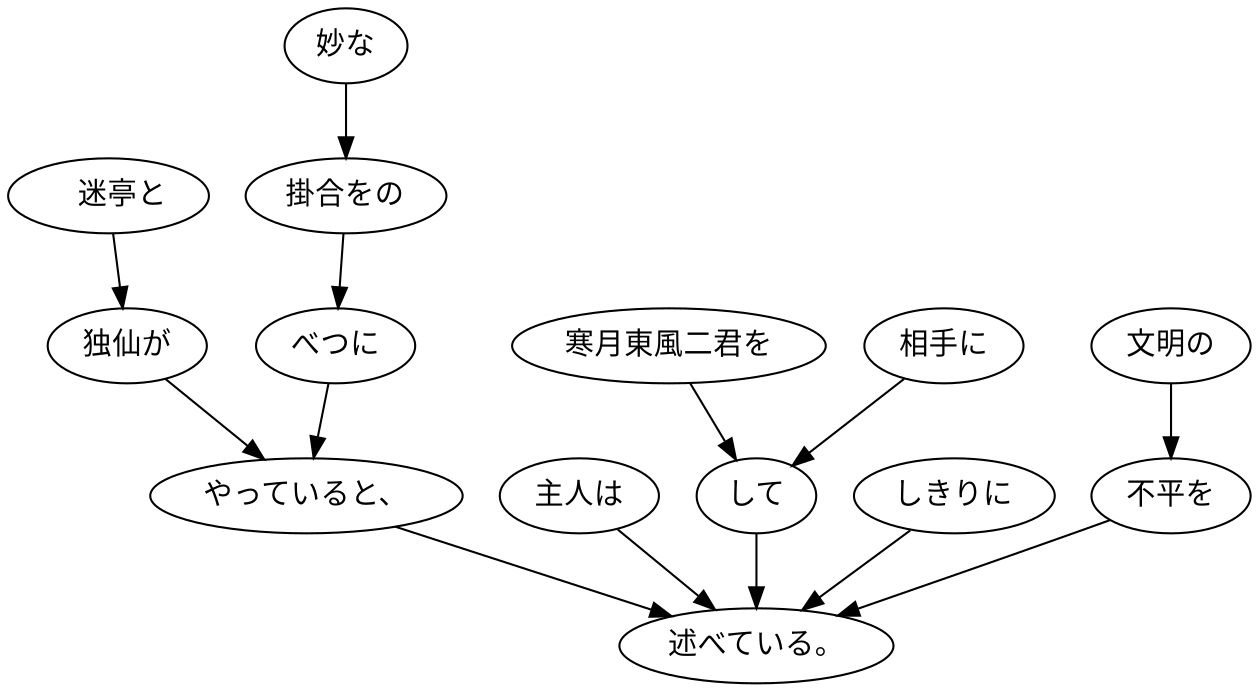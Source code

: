 digraph graph8577 {
	node0 [label="　迷亭と"];
	node1 [label="独仙が"];
	node2 [label="妙な"];
	node3 [label="掛合をの"];
	node4 [label="べつに"];
	node5 [label="やっていると、"];
	node6 [label="主人は"];
	node7 [label="寒月東風二君を"];
	node8 [label="相手に"];
	node9 [label="して"];
	node10 [label="しきりに"];
	node11 [label="文明の"];
	node12 [label="不平を"];
	node13 [label="述べている。"];
	node0 -> node1;
	node1 -> node5;
	node2 -> node3;
	node3 -> node4;
	node4 -> node5;
	node5 -> node13;
	node6 -> node13;
	node7 -> node9;
	node8 -> node9;
	node9 -> node13;
	node10 -> node13;
	node11 -> node12;
	node12 -> node13;
}
